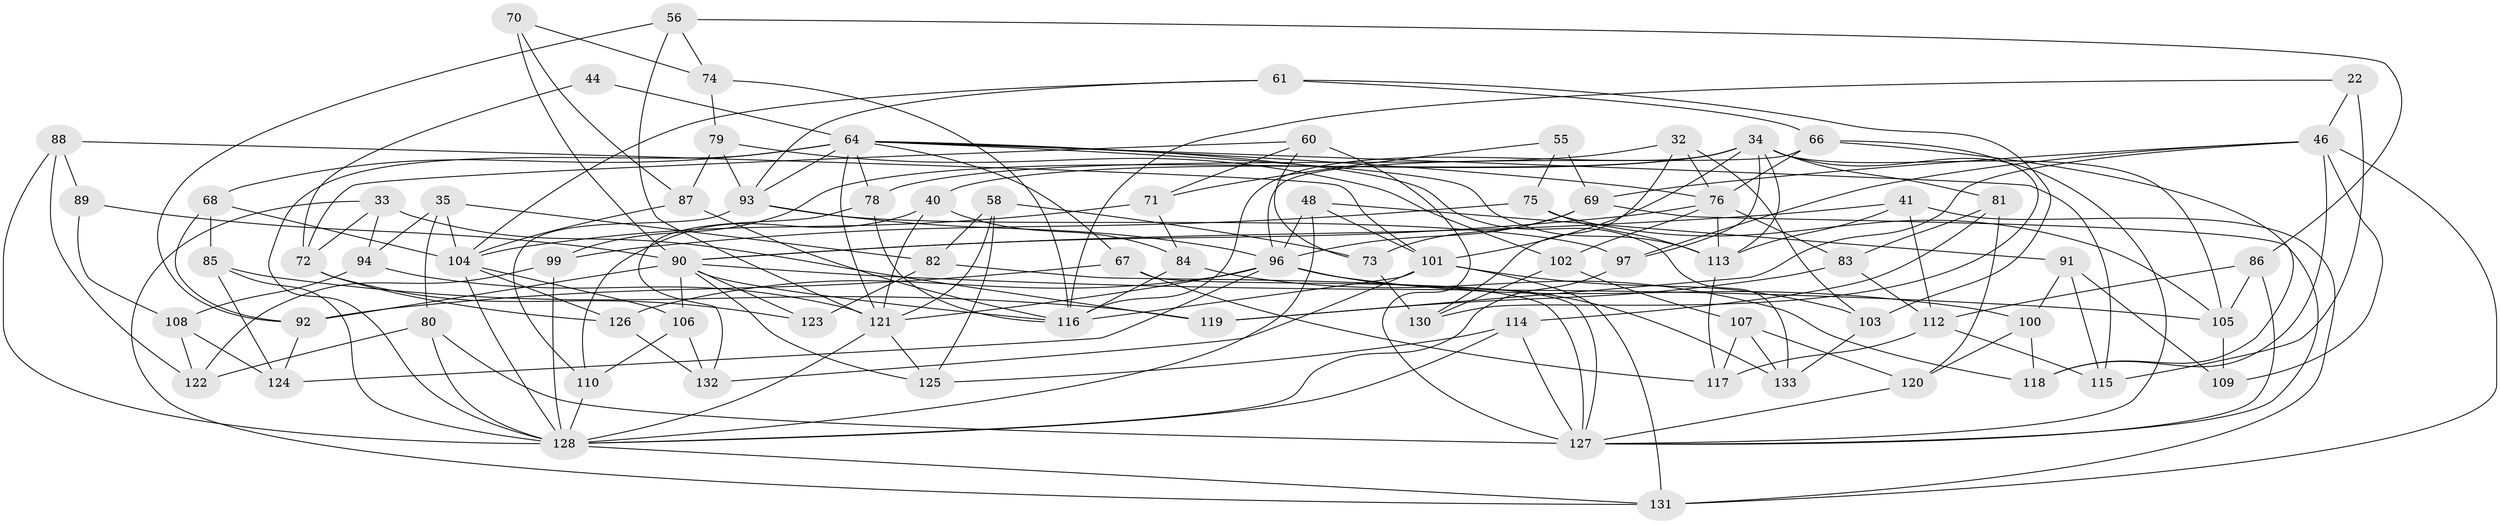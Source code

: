 // original degree distribution, {4: 1.0}
// Generated by graph-tools (version 1.1) at 2025/02/03/04/25 22:02:37]
// undirected, 79 vertices, 188 edges
graph export_dot {
graph [start="1"]
  node [color=gray90,style=filled];
  22;
  32;
  33;
  34 [super="+6+19+27"];
  35;
  40;
  41;
  44;
  46 [super="+4+7"];
  48 [super="+47"];
  55;
  56;
  58;
  60 [super="+49"];
  61;
  64 [super="+12+24+39"];
  66 [super="+13"];
  67;
  68;
  69 [super="+8"];
  70;
  71;
  72 [super="+25"];
  73;
  74;
  75;
  76 [super="+65+59"];
  78;
  79;
  80;
  81;
  82;
  83;
  84;
  85;
  86;
  87;
  88 [super="+37"];
  89;
  90 [super="+42+36"];
  91;
  92 [super="+38"];
  93 [super="+30"];
  94;
  96 [super="+23+62+77"];
  97 [super="+43"];
  99;
  100;
  101 [super="+45"];
  102;
  103;
  104 [super="+15+52"];
  105 [super="+20"];
  106;
  107;
  108;
  109;
  110;
  112 [super="+95"];
  113 [super="+2+51"];
  114;
  115 [super="+16"];
  116 [super="+26+63"];
  117;
  118;
  119;
  120;
  121 [super="+29+53"];
  122;
  123;
  124;
  125;
  126;
  127 [super="+98+111"];
  128 [super="+3+17+57"];
  130;
  131 [super="+129"];
  132;
  133;
  22 -- 115 [weight=2];
  22 -- 46;
  22 -- 116;
  32 -- 103;
  32 -- 130;
  32 -- 78;
  32 -- 76;
  33 -- 94;
  33 -- 72;
  33 -- 119;
  33 -- 131;
  34 -- 101 [weight=2];
  34 -- 113 [weight=2];
  34 -- 97;
  34 -- 127 [weight=2];
  34 -- 40;
  34 -- 105;
  34 -- 99;
  34 -- 81;
  34 -- 116;
  35 -- 80;
  35 -- 94;
  35 -- 82;
  35 -- 104;
  40 -- 84;
  40 -- 110;
  40 -- 121;
  41 -- 112;
  41 -- 113;
  41 -- 90;
  41 -- 131;
  44 -- 72 [weight=2];
  44 -- 64 [weight=2];
  46 -- 119;
  46 -- 118;
  46 -- 69;
  46 -- 97 [weight=2];
  46 -- 131;
  46 -- 109;
  48 -- 128;
  48 -- 91;
  48 -- 101 [weight=2];
  48 -- 96 [weight=2];
  55 -- 69 [weight=2];
  55 -- 75;
  55 -- 71;
  56 -- 86;
  56 -- 74;
  56 -- 92;
  56 -- 121;
  58 -- 121;
  58 -- 125;
  58 -- 73;
  58 -- 82;
  60 -- 71;
  60 -- 73;
  60 -- 72;
  60 -- 127 [weight=3];
  61 -- 66;
  61 -- 103;
  61 -- 93;
  61 -- 104;
  64 -- 133;
  64 -- 78;
  64 -- 68;
  64 -- 93;
  64 -- 76;
  64 -- 128;
  64 -- 113;
  64 -- 67;
  64 -- 115;
  64 -- 121;
  66 -- 118;
  66 -- 76 [weight=2];
  66 -- 96;
  66 -- 130;
  67 -- 117;
  67 -- 92;
  67 -- 127;
  68 -- 85;
  68 -- 92;
  68 -- 104;
  69 -- 73;
  69 -- 96;
  69 -- 127;
  70 -- 87;
  70 -- 74;
  70 -- 90 [weight=2];
  71 -- 84;
  71 -- 104;
  72 -- 123;
  72 -- 126;
  73 -- 130;
  74 -- 116;
  74 -- 79;
  75 -- 99;
  75 -- 105;
  75 -- 113;
  76 -- 113 [weight=2];
  76 -- 102;
  76 -- 90 [weight=2];
  76 -- 83;
  78 -- 132;
  78 -- 116;
  79 -- 102;
  79 -- 87;
  79 -- 93;
  80 -- 122;
  80 -- 128;
  80 -- 127;
  81 -- 83;
  81 -- 120;
  81 -- 114;
  82 -- 127;
  82 -- 123;
  83 -- 119;
  83 -- 112;
  84 -- 118;
  84 -- 116;
  85 -- 119;
  85 -- 124;
  85 -- 128;
  86 -- 105;
  86 -- 112;
  86 -- 127;
  87 -- 104;
  87 -- 116;
  88 -- 89 [weight=2];
  88 -- 122;
  88 -- 128 [weight=2];
  88 -- 101;
  89 -- 108;
  89 -- 90;
  90 -- 105;
  90 -- 106;
  90 -- 123 [weight=2];
  90 -- 92 [weight=2];
  90 -- 116;
  90 -- 125;
  91 -- 109;
  91 -- 100;
  91 -- 115;
  92 -- 124;
  93 -- 96;
  93 -- 97;
  93 -- 110;
  94 -- 108;
  94 -- 121;
  96 -- 121;
  96 -- 126;
  96 -- 124;
  96 -- 100;
  96 -- 133;
  97 -- 128 [weight=2];
  99 -- 122;
  99 -- 128;
  100 -- 118;
  100 -- 120;
  101 -- 131 [weight=2];
  101 -- 132;
  101 -- 103;
  101 -- 116;
  102 -- 107;
  102 -- 130;
  103 -- 133;
  104 -- 128;
  104 -- 106;
  104 -- 126;
  105 -- 109 [weight=2];
  106 -- 132;
  106 -- 110;
  107 -- 133;
  107 -- 117;
  107 -- 120;
  108 -- 122;
  108 -- 124;
  110 -- 128;
  112 -- 115 [weight=2];
  112 -- 117;
  113 -- 117;
  114 -- 125;
  114 -- 128;
  114 -- 127;
  120 -- 127;
  121 -- 128;
  121 -- 125;
  126 -- 132;
  128 -- 131;
}
